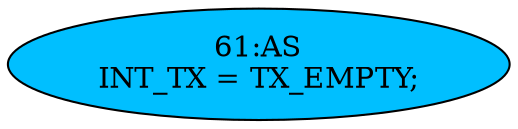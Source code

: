 strict digraph "" {
	node [label="\N"];
	"61:AS"	 [ast="<pyverilog.vparser.ast.Assign object at 0x7fe42cf9ea50>",
		def_var="['INT_TX']",
		fillcolor=deepskyblue,
		label="61:AS
INT_TX = TX_EMPTY;",
		statements="[]",
		style=filled,
		typ=Assign,
		use_var="['TX_EMPTY']"];
}
